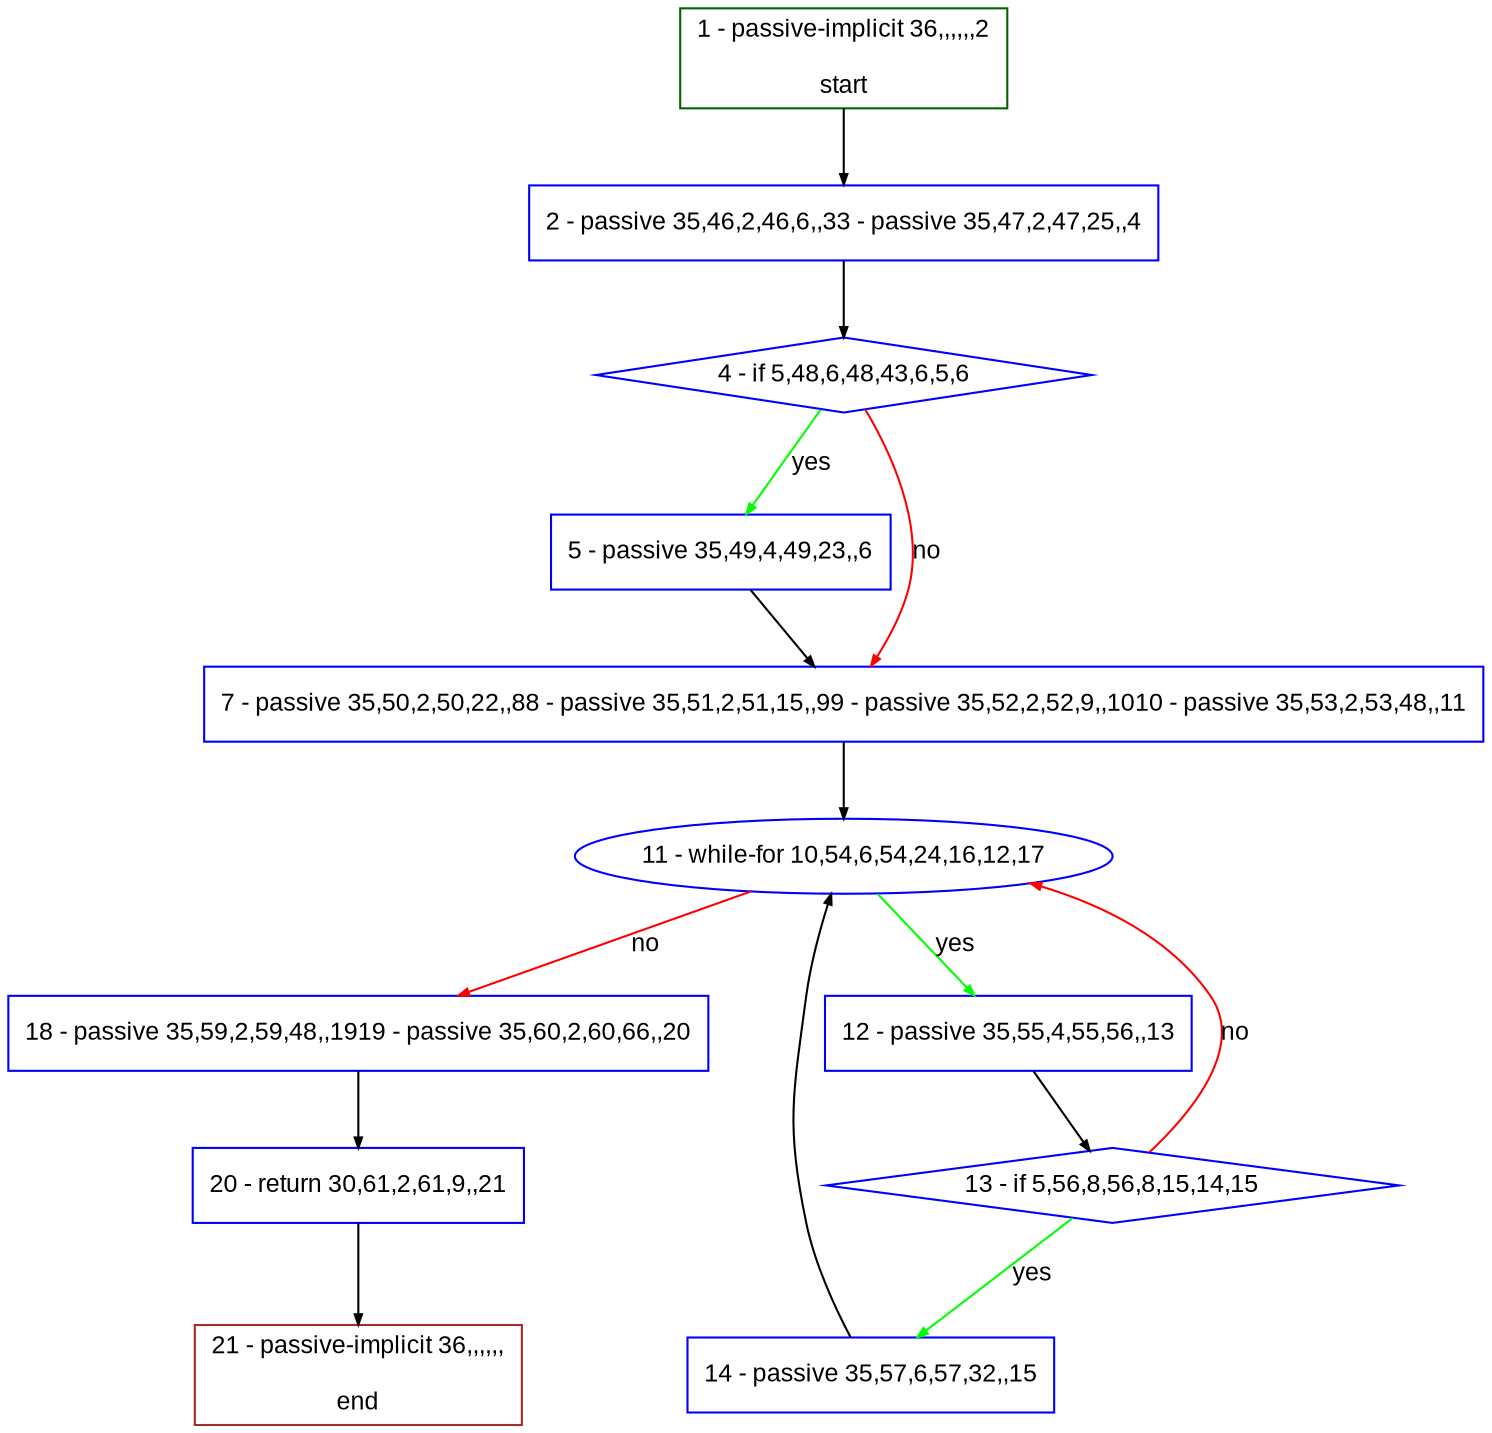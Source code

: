 digraph "" {
  graph [pack="true", label="", fontsize="12", packmode="clust", fontname="Arial", fillcolor="#FFFFCC", bgcolor="white", style="rounded,filled", compound="true"];
  node [node_initialized="no", label="", color="grey", fontsize="12", fillcolor="white", fontname="Arial", style="filled", shape="rectangle", compound="true", fixedsize="false"];
  edge [fontcolor="black", arrowhead="normal", arrowtail="none", arrowsize="0.5", ltail="", label="", color="black", fontsize="12", lhead="", fontname="Arial", dir="forward", compound="true"];
  __N1 [label="2 - passive 35,46,2,46,6,,33 - passive 35,47,2,47,25,,4", color="#0000ff", fillcolor="#ffffff", style="filled", shape="box"];
  __N2 [label="1 - passive-implicit 36,,,,,,2\n\nstart", color="#006400", fillcolor="#ffffff", style="filled", shape="box"];
  __N3 [label="4 - if 5,48,6,48,43,6,5,6", color="#0000ff", fillcolor="#ffffff", style="filled", shape="diamond"];
  __N4 [label="5 - passive 35,49,4,49,23,,6", color="#0000ff", fillcolor="#ffffff", style="filled", shape="box"];
  __N5 [label="7 - passive 35,50,2,50,22,,88 - passive 35,51,2,51,15,,99 - passive 35,52,2,52,9,,1010 - passive 35,53,2,53,48,,11", color="#0000ff", fillcolor="#ffffff", style="filled", shape="box"];
  __N6 [label="11 - while-for 10,54,6,54,24,16,12,17", color="#0000ff", fillcolor="#ffffff", style="filled", shape="oval"];
  __N7 [label="12 - passive 35,55,4,55,56,,13", color="#0000ff", fillcolor="#ffffff", style="filled", shape="box"];
  __N8 [label="18 - passive 35,59,2,59,48,,1919 - passive 35,60,2,60,66,,20", color="#0000ff", fillcolor="#ffffff", style="filled", shape="box"];
  __N9 [label="13 - if 5,56,8,56,8,15,14,15", color="#0000ff", fillcolor="#ffffff", style="filled", shape="diamond"];
  __N10 [label="14 - passive 35,57,6,57,32,,15", color="#0000ff", fillcolor="#ffffff", style="filled", shape="box"];
  __N11 [label="20 - return 30,61,2,61,9,,21", color="#0000ff", fillcolor="#ffffff", style="filled", shape="box"];
  __N12 [label="21 - passive-implicit 36,,,,,,\n\nend", color="#a52a2a", fillcolor="#ffffff", style="filled", shape="box"];
  __N2 -> __N1 [arrowhead="normal", arrowtail="none", color="#000000", label="", dir="forward"];
  __N1 -> __N3 [arrowhead="normal", arrowtail="none", color="#000000", label="", dir="forward"];
  __N3 -> __N4 [arrowhead="normal", arrowtail="none", color="#00ff00", label="yes", dir="forward"];
  __N3 -> __N5 [arrowhead="normal", arrowtail="none", color="#ff0000", label="no", dir="forward"];
  __N4 -> __N5 [arrowhead="normal", arrowtail="none", color="#000000", label="", dir="forward"];
  __N5 -> __N6 [arrowhead="normal", arrowtail="none", color="#000000", label="", dir="forward"];
  __N6 -> __N7 [arrowhead="normal", arrowtail="none", color="#00ff00", label="yes", dir="forward"];
  __N6 -> __N8 [arrowhead="normal", arrowtail="none", color="#ff0000", label="no", dir="forward"];
  __N7 -> __N9 [arrowhead="normal", arrowtail="none", color="#000000", label="", dir="forward"];
  __N9 -> __N6 [arrowhead="normal", arrowtail="none", color="#ff0000", label="no", dir="forward"];
  __N9 -> __N10 [arrowhead="normal", arrowtail="none", color="#00ff00", label="yes", dir="forward"];
  __N10 -> __N6 [arrowhead="normal", arrowtail="none", color="#000000", label="", dir="forward"];
  __N8 -> __N11 [arrowhead="normal", arrowtail="none", color="#000000", label="", dir="forward"];
  __N11 -> __N12 [arrowhead="normal", arrowtail="none", color="#000000", label="", dir="forward"];
}
